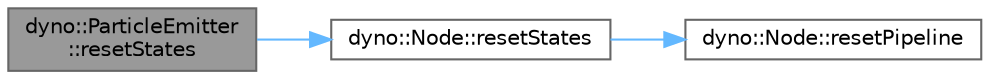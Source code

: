 digraph "dyno::ParticleEmitter::resetStates"
{
 // LATEX_PDF_SIZE
  bgcolor="transparent";
  edge [fontname=Helvetica,fontsize=10,labelfontname=Helvetica,labelfontsize=10];
  node [fontname=Helvetica,fontsize=10,shape=box,height=0.2,width=0.4];
  rankdir="LR";
  Node1 [id="Node000001",label="dyno::ParticleEmitter\l::resetStates",height=0.2,width=0.4,color="gray40", fillcolor="grey60", style="filled", fontcolor="black",tooltip=" "];
  Node1 -> Node2 [id="edge1_Node000001_Node000002",color="steelblue1",style="solid",tooltip=" "];
  Node2 [id="Node000002",label="dyno::Node::resetStates",height=0.2,width=0.4,color="grey40", fillcolor="white", style="filled",URL="$classdyno_1_1_node.html#a268d036395a10abc9669a042d35d91cf",tooltip=" "];
  Node2 -> Node3 [id="edge2_Node000002_Node000003",color="steelblue1",style="solid",tooltip=" "];
  Node3 [id="Node000003",label="dyno::Node::resetPipeline",height=0.2,width=0.4,color="grey40", fillcolor="white", style="filled",URL="$classdyno_1_1_node.html#a79e4a772643a4d7cda8077c9857ab4d0",tooltip=" "];
}
